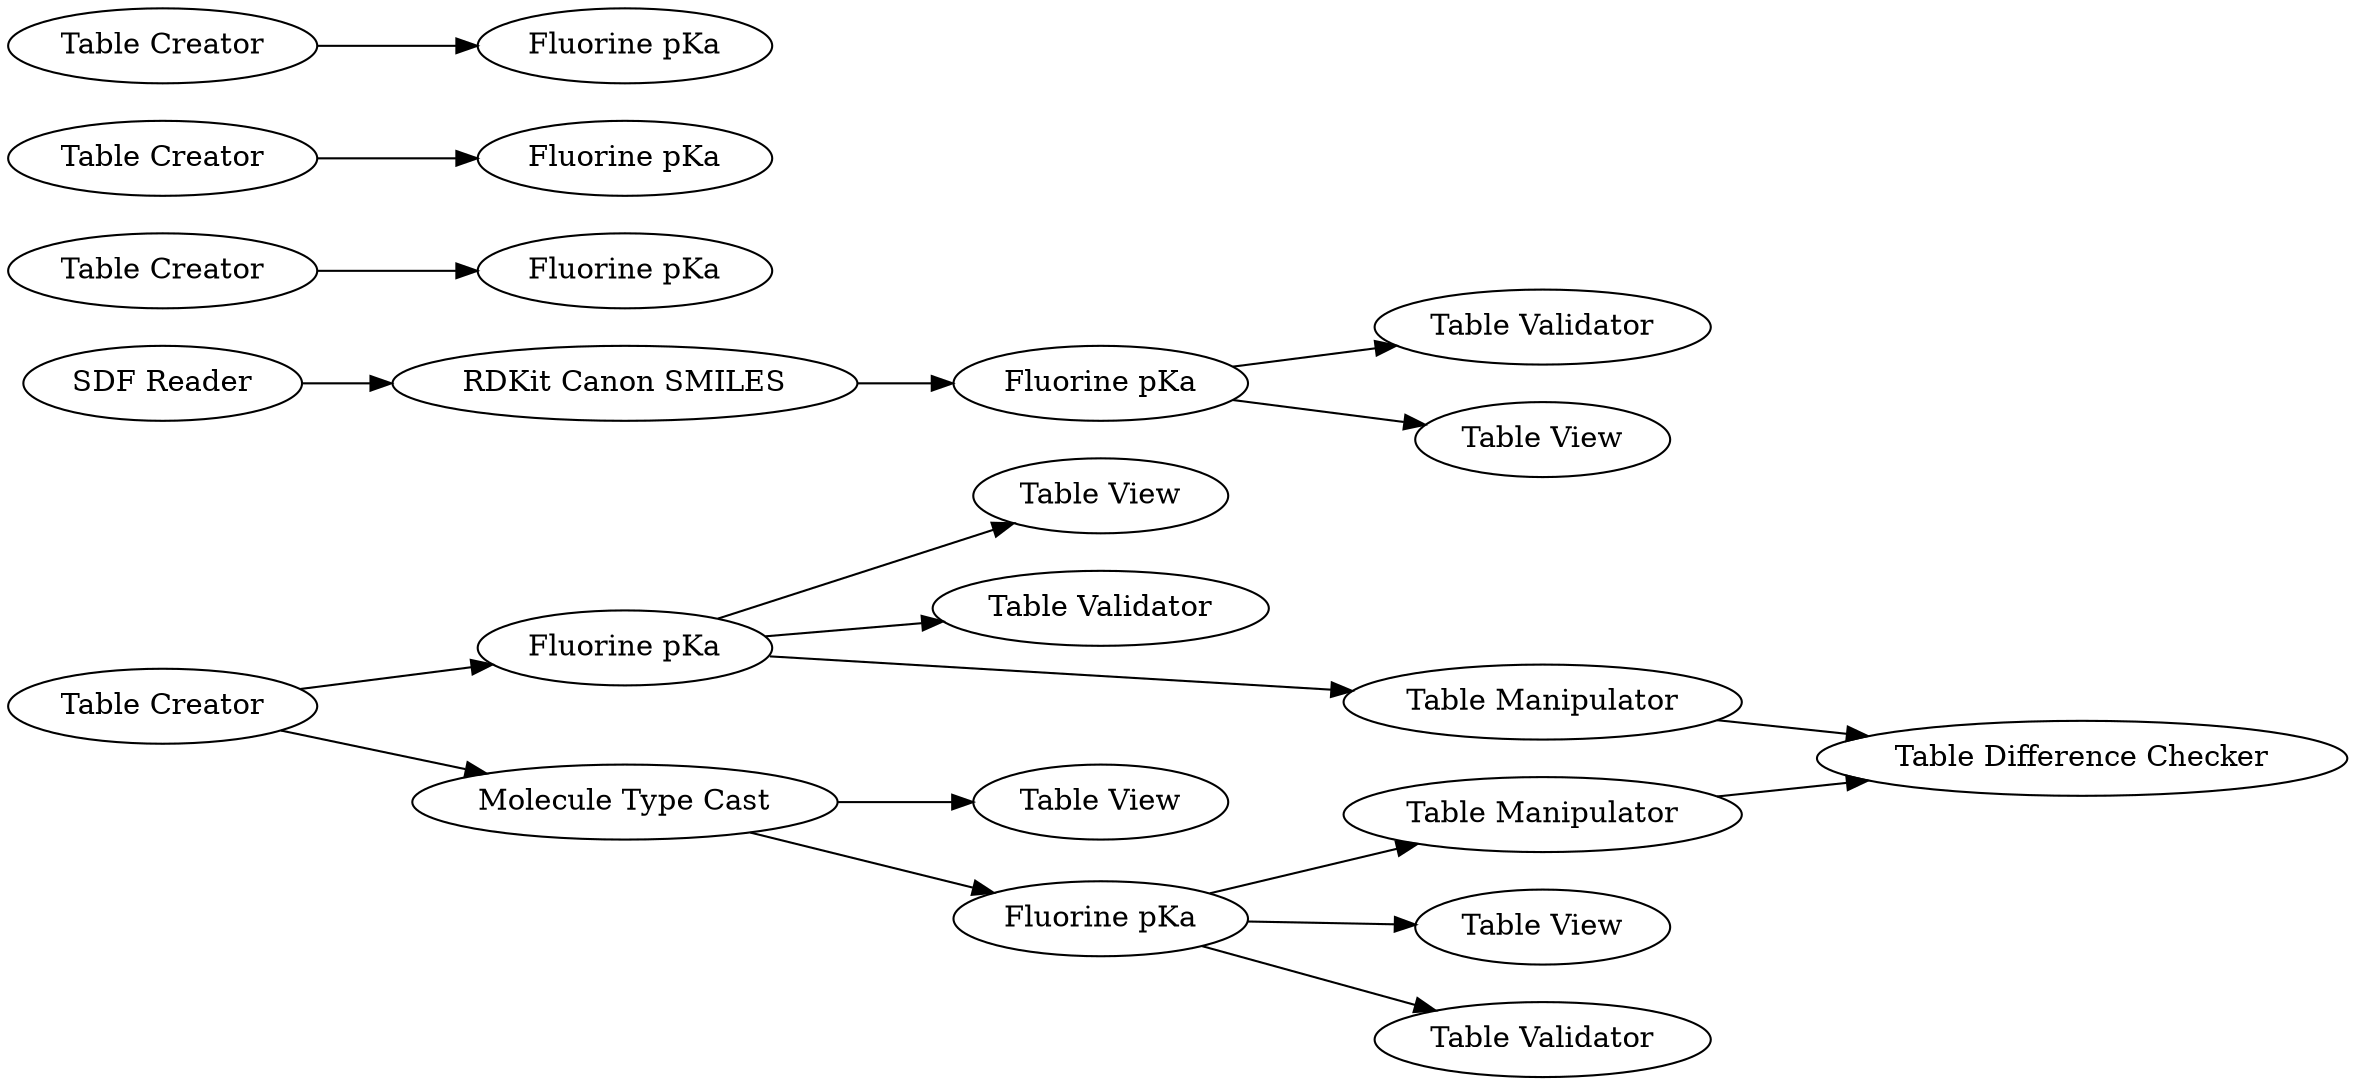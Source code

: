 digraph {
	2 -> 68
	74 -> 78
	51 -> 52
	22 -> 72
	74 -> 47
	24 -> 73
	56 -> 57
	56 -> 67
	68 -> 4
	67 -> 31
	2 -> 56
	68 -> 76
	50 -> 52
	68 -> 50
	39 -> 45
	67 -> 51
	16 -> 71
	67 -> 77
	45 -> 74
	57 [label="Table View"]
	74 [label="Fluorine pKa"]
	78 [label="Table Validator"]
	39 [label="SDF Reader"]
	24 [label="Table Creator"]
	31 [label="Table View"]
	51 [label="Table Manipulator"]
	56 [label="Molecule Type Cast"]
	16 [label="Table Creator"]
	50 [label="Table Manipulator"]
	22 [label="Table Creator"]
	68 [label="Fluorine pKa"]
	67 [label="Fluorine pKa"]
	72 [label="Fluorine pKa"]
	4 [label="Table View"]
	47 [label="Table View"]
	76 [label="Table Validator"]
	77 [label="Table Validator"]
	71 [label="Fluorine pKa"]
	52 [label="Table Difference Checker"]
	73 [label="Fluorine pKa"]
	2 [label="Table Creator"]
	45 [label="RDKit Canon SMILES"]
	rankdir=LR
}
